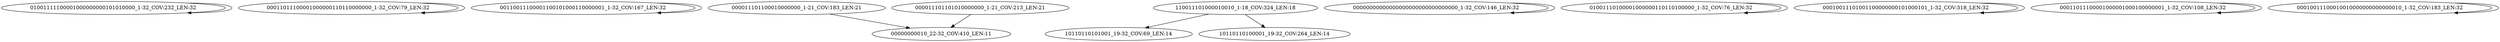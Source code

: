 digraph G {
    "01001111100001000000000101010000_1-32_COV:232_LEN:32" -> "01001111100001000000000101010000_1-32_COV:232_LEN:32";
    "00011011100001000000110110000000_1-32_COV:79_LEN:32" -> "00011011100001000000110110000000_1-32_COV:79_LEN:32";
    "00110011100001100101000110000001_1-32_COV:167_LEN:32" -> "00110011100001100101000110000001_1-32_COV:167_LEN:32";
    "000011101100010000000_1-21_COV:183_LEN:21" -> "00000000010_22-32_COV:410_LEN:11";
    "110011101000010010_1-18_COV:324_LEN:18" -> "10110110101001_19-32_COV:69_LEN:14";
    "110011101000010010_1-18_COV:324_LEN:18" -> "10110110100001_19-32_COV:264_LEN:14";
    "00000000000000000000000000000000_1-32_COV:146_LEN:32" -> "00000000000000000000000000000000_1-32_COV:146_LEN:32";
    "01001110100001000000110110100000_1-32_COV:76_LEN:32" -> "01001110100001000000110110100000_1-32_COV:76_LEN:32";
    "00010011101001100000000101000101_1-32_COV:318_LEN:32" -> "00010011101001100000000101000101_1-32_COV:318_LEN:32";
    "00011011100001000001000100000001_1-32_COV:108_LEN:32" -> "00011011100001000001000100000001_1-32_COV:108_LEN:32";
    "000011101101010000000_1-21_COV:213_LEN:21" -> "00000000010_22-32_COV:410_LEN:11";
    "00010011100010010000000000000010_1-32_COV:183_LEN:32" -> "00010011100010010000000000000010_1-32_COV:183_LEN:32";
}
